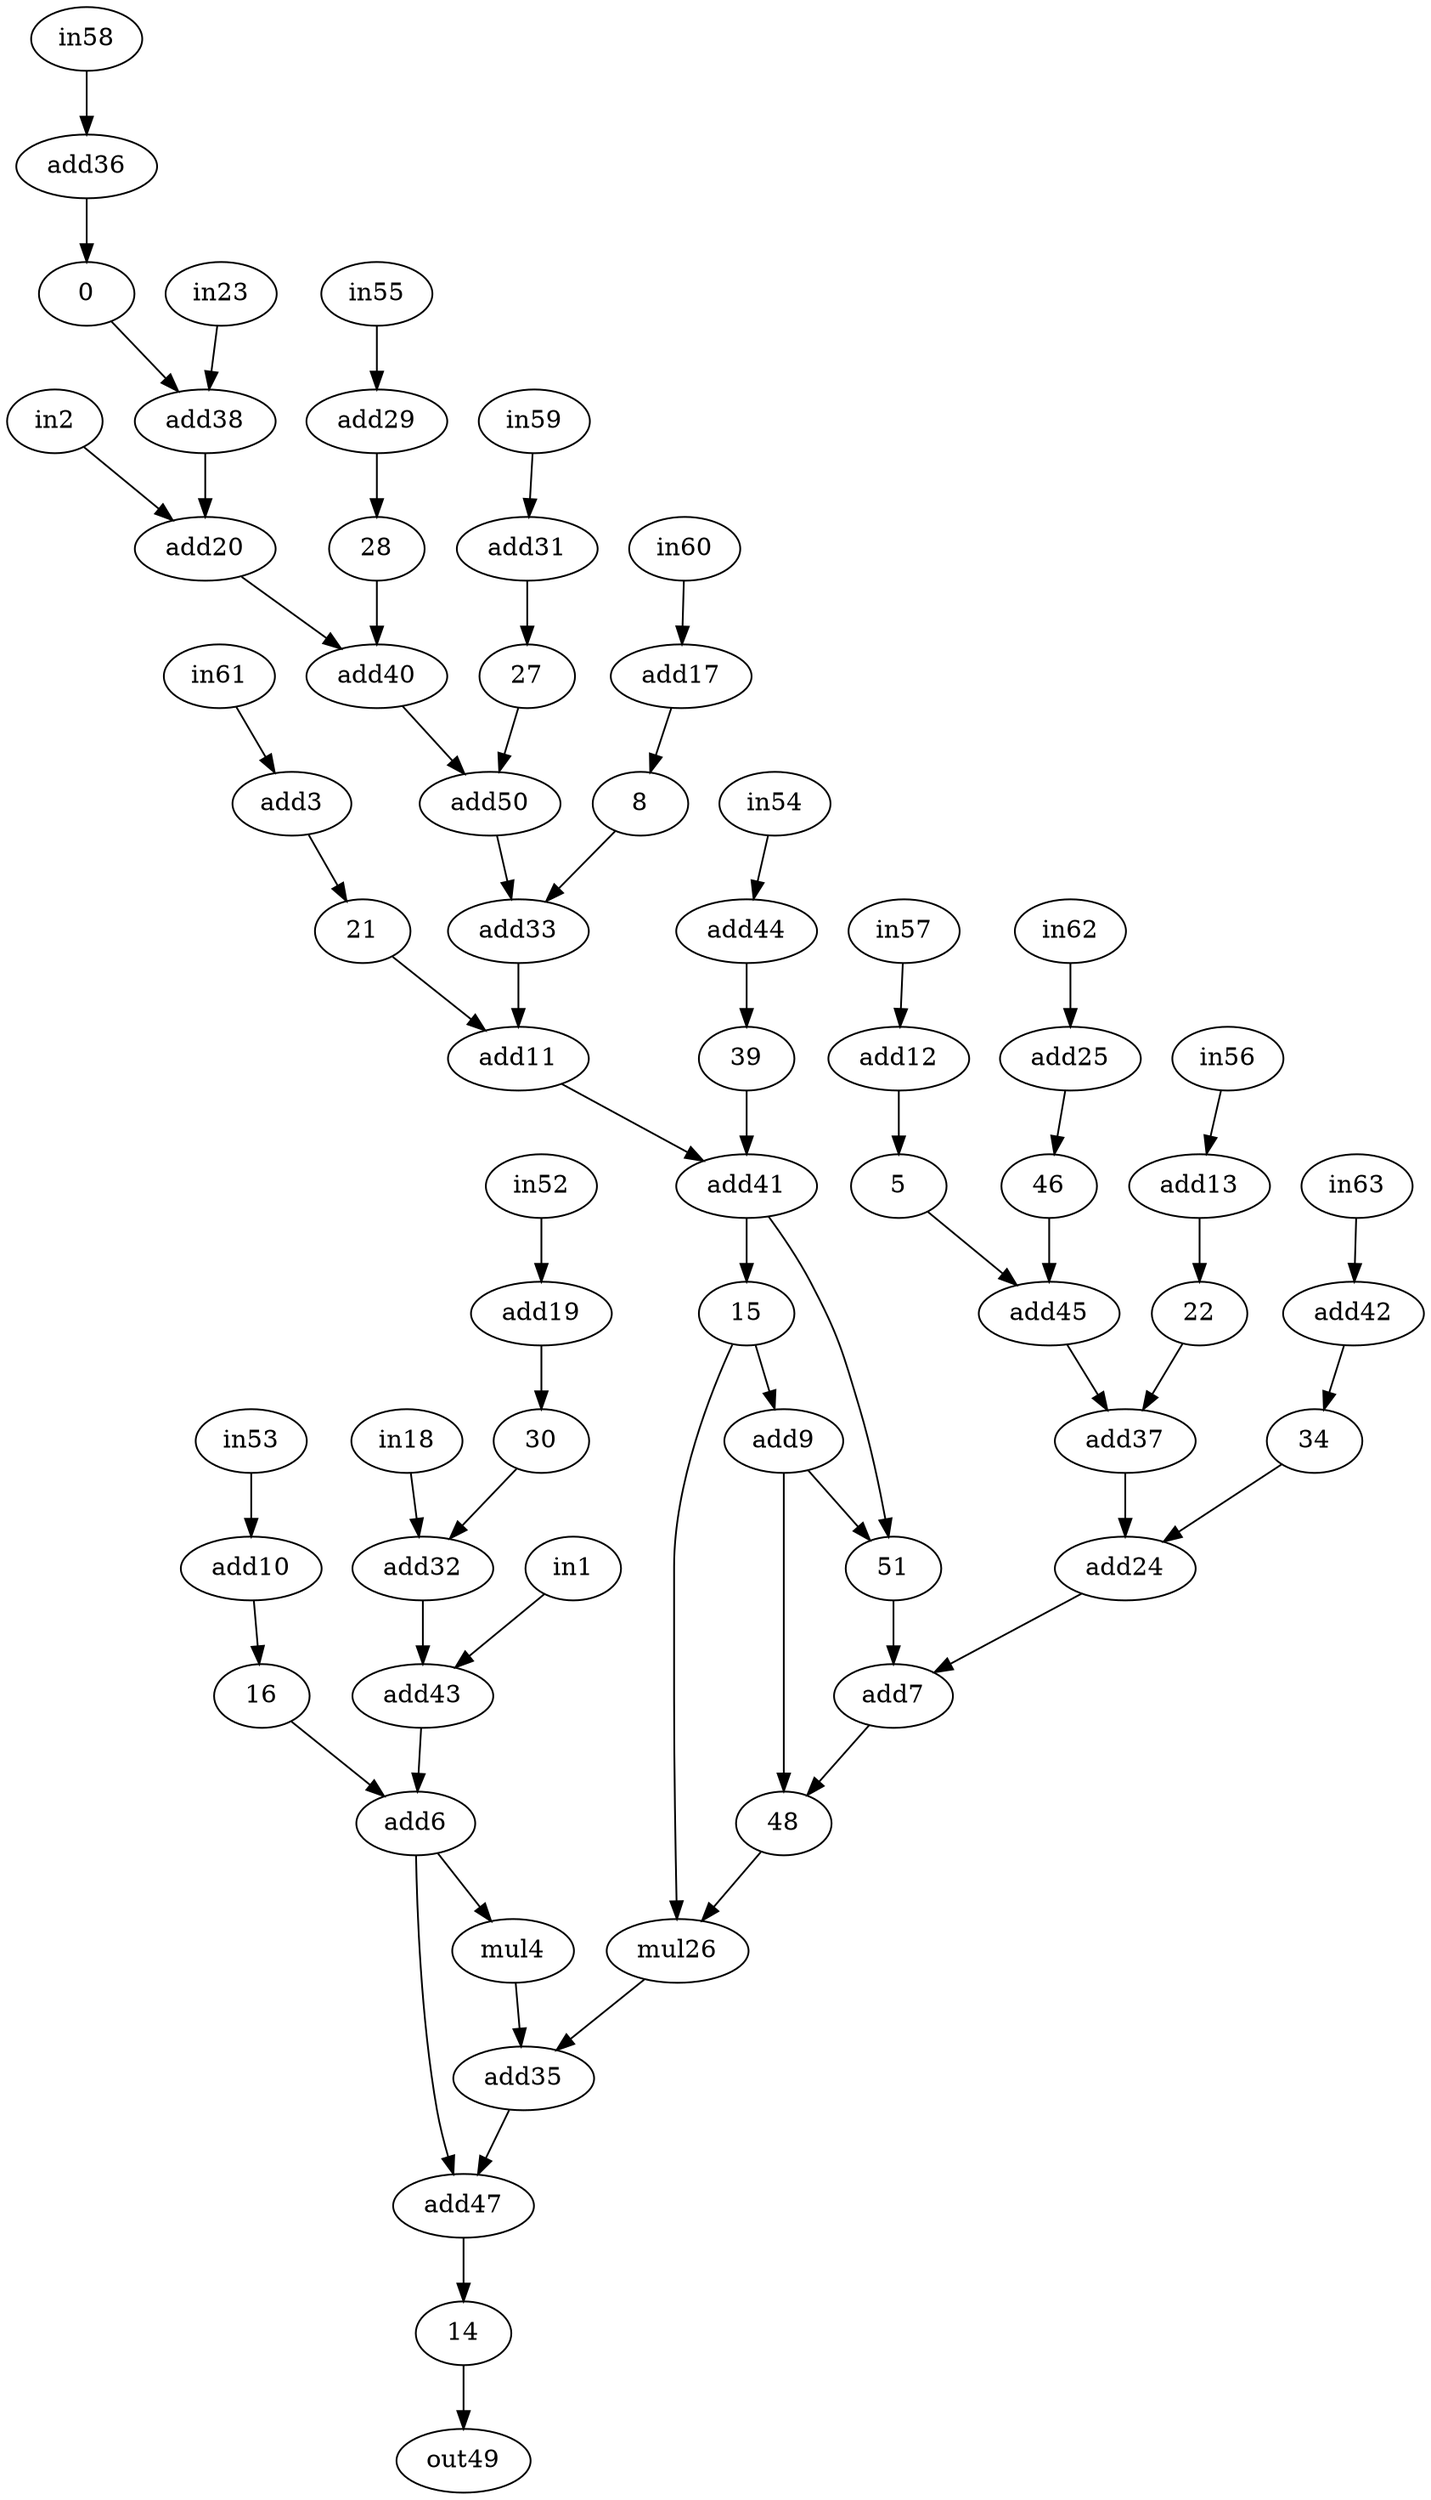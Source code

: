 digraph "h2v2_smooth" {
1 [label=in1, op=in];
2 [label=in2, op=in];
3 [label=add3, op=addi, value=2];
4 [label=mul4, op=muli, value=2];
6 [label=add6, op=add];
7 [label=add7, op=add];
9 [label=add9, op=addi, value=2];
10 [label=add10, op=addi, value=2];
11 [label=add11, op=add];
12 [label=add12, op=addi, value=2];
13 [label=add13, op=addi, value=2];
17 [label=add17, op=addi, value=2];
18 [label=in18, op=in];
19 [label=add19, op=addi, value=2];
20 [label=add20, op=add];
23 [label=in23, op=in];
24 [label=add24, op=add];
25 [label=add25, op=addi, value=2];
26 [label=mul26, op=mul];
29 [label=add29, op=addi, value=2];
31 [label=add31, op=addi, value=2];
32 [label=add32, op=add];
33 [label=add33, op=add];
35 [label=add35, op=add];
36 [label=add36, op=addi, value=2];
37 [label=add37, op=add];
38 [label=add38, op=add];
40 [label=add40, op=add];
41 [label=add41, op=add];
42 [label=add42, op=addi, value=2];
43 [label=add43, op=add];
44 [label=add44, op=addi, value=2];
45 [label=add45, op=add];
47 [label=add47, op=add];
49 [label=out49, op=out];
50 [label=add50, op=add];
52 [label=in52, op=in];
53 [label=in53, op=in];
54 [label=in54, op=in];
55 [label=in55, op=in];
56 [label=in56, op=in];
57 [label=in57, op=in];
58 [label=in58, op=in];
59 [label=in59, op=in];
60 [label=in60, op=in];
61 [label=in61, op=in];
62 [label=in62, op=in];
63 [label=in63, op=in];
0 -> 38  [port=0, w=0];
1 -> 43  [port=0, w=0];
2 -> 20  [port=0, w=0];
3 -> 21  [port=0, w=0];
4 -> 35  [port=0, w=0];
5 -> 45  [port=0, w=0];
6 -> 4  [port=0, w=0];
6 -> 47  [port=0, w=0];
7 -> 48  [port=0, w=0];
8 -> 33  [port=0, w=0];
9 -> 48  [port=1, w=0];
9 -> 51  [port=0, w=0];
10 -> 16  [port=0, w=0];
11 -> 41  [port=0, w=0];
12 -> 5  [port=0, w=0];
13 -> 22  [port=0, w=0];
14 -> 49  [port=0, w=0];
15 -> 9  [port=0, w=0];
15 -> 26  [port=0, w=0];
16 -> 6  [port=0, w=0];
17 -> 8  [port=0, w=0];
18 -> 32  [port=0, w=0];
19 -> 30  [port=0, w=0];
20 -> 40  [port=0, w=0];
21 -> 11  [port=0, w=0];
22 -> 37  [port=0, w=0];
23 -> 38  [port=1, w=0];
24 -> 7  [port=0, w=0];
25 -> 46  [port=0, w=0];
26 -> 35  [port=1, w=0];
27 -> 50  [port=0, w=0];
28 -> 40  [port=1, w=0];
29 -> 28  [port=0, w=0];
30 -> 32  [port=1, w=0];
31 -> 27  [port=0, w=0];
32 -> 43  [port=1, w=0];
33 -> 11  [port=1, w=0];
34 -> 24  [port=0, w=0];
35 -> 47  [port=1, w=0];
36 -> 0  [port=0, w=0];
37 -> 24  [port=1, w=0];
38 -> 20  [port=1, w=0];
39 -> 41  [port=1, w=0];
40 -> 50  [port=1, w=0];
41 -> 15  [port=0, w=0];
41 -> 51  [port=1, w=0];
42 -> 34  [port=0, w=0];
43 -> 6  [port=1, w=0];
44 -> 39  [port=0, w=0];
45 -> 37  [port=1, w=0];
46 -> 45  [port=1, w=0];
47 -> 14  [port=0, w=0];
48 -> 26  [port=1, w=0];
50 -> 33  [port=1, w=0];
51 -> 7  [port=1, w=0];
52 -> 19  [port=0, w=0];
53 -> 10  [port=0, w=0];
54 -> 44  [port=0, w=0];
55 -> 29  [port=0, w=0];
56 -> 13  [port=0, w=0];
57 -> 12  [port=0, w=0];
58 -> 36  [port=0, w=0];
59 -> 31  [port=0, w=0];
60 -> 17  [port=0, w=0];
61 -> 3  [port=0, w=0];
62 -> 25  [port=0, w=0];
63 -> 42  [port=0, w=0];
}
